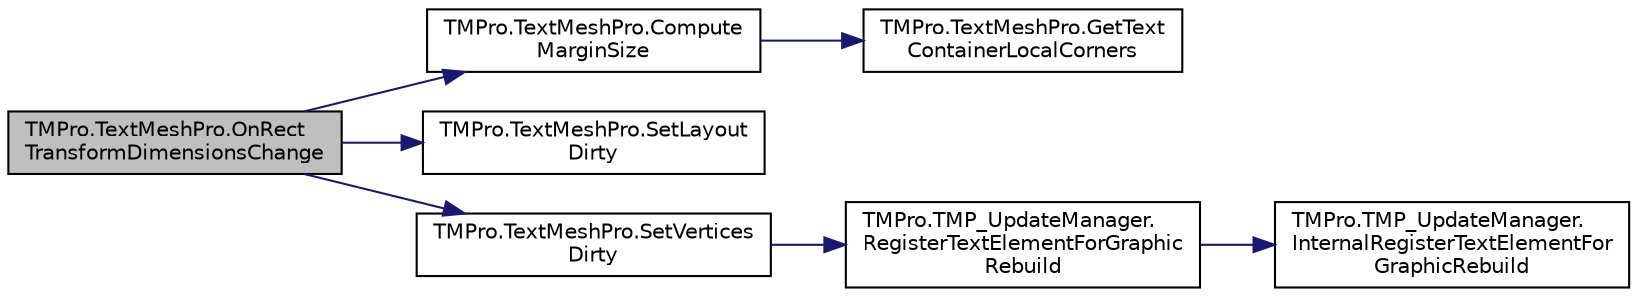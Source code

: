 digraph "TMPro.TextMeshPro.OnRectTransformDimensionsChange"
{
 // LATEX_PDF_SIZE
  edge [fontname="Helvetica",fontsize="10",labelfontname="Helvetica",labelfontsize="10"];
  node [fontname="Helvetica",fontsize="10",shape=record];
  rankdir="LR";
  Node1 [label="TMPro.TextMeshPro.OnRect\lTransformDimensionsChange",height=0.2,width=0.4,color="black", fillcolor="grey75", style="filled", fontcolor="black",tooltip=" "];
  Node1 -> Node2 [color="midnightblue",fontsize="10",style="solid",fontname="Helvetica"];
  Node2 [label="TMPro.TextMeshPro.Compute\lMarginSize",height=0.2,width=0.4,color="black", fillcolor="white", style="filled",URL="$class_t_m_pro_1_1_text_mesh_pro.html#af98c43be93b6f588b2086aff6957197e",tooltip="Update the margin width and height"];
  Node2 -> Node3 [color="midnightblue",fontsize="10",style="solid",fontname="Helvetica"];
  Node3 [label="TMPro.TextMeshPro.GetText\lContainerLocalCorners",height=0.2,width=0.4,color="black", fillcolor="white", style="filled",URL="$class_t_m_pro_1_1_text_mesh_pro.html#ab19c47a7d65e5e1201978568ed1af0d5",tooltip="Method to return the local corners of the Text Container or RectTransform."];
  Node1 -> Node4 [color="midnightblue",fontsize="10",style="solid",fontname="Helvetica"];
  Node4 [label="TMPro.TextMeshPro.SetLayout\lDirty",height=0.2,width=0.4,color="black", fillcolor="white", style="filled",URL="$class_t_m_pro_1_1_text_mesh_pro.html#ab11edb348c490d22eca925f2a96029e3",tooltip=" "];
  Node1 -> Node5 [color="midnightblue",fontsize="10",style="solid",fontname="Helvetica"];
  Node5 [label="TMPro.TextMeshPro.SetVertices\lDirty",height=0.2,width=0.4,color="black", fillcolor="white", style="filled",URL="$class_t_m_pro_1_1_text_mesh_pro.html#a8ca7b09fd7f2319069c84e72c0db0fa8",tooltip="Schedule rebuilding of the text geometry."];
  Node5 -> Node6 [color="midnightblue",fontsize="10",style="solid",fontname="Helvetica"];
  Node6 [label="TMPro.TMP_UpdateManager.\lRegisterTextElementForGraphic\lRebuild",height=0.2,width=0.4,color="black", fillcolor="white", style="filled",URL="$class_t_m_pro_1_1_t_m_p___update_manager.html#a110903981e6a8c00d95957b707cc3c99",tooltip="Function to register elements which require a layout rebuild."];
  Node6 -> Node7 [color="midnightblue",fontsize="10",style="solid",fontname="Helvetica"];
  Node7 [label="TMPro.TMP_UpdateManager.\lInternalRegisterTextElementFor\lGraphicRebuild",height=0.2,width=0.4,color="black", fillcolor="white", style="filled",URL="$class_t_m_pro_1_1_t_m_p___update_manager.html#a5121a0eb320fa45e8cf9cf2b9be73833",tooltip=" "];
}
